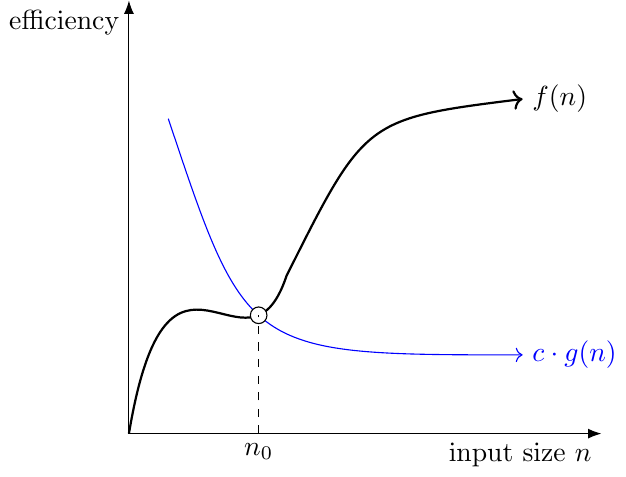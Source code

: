 \documentclass[tikz]{standalone}
\usetikzlibrary{calc, positioning, arrows.meta, shapes, intersections}
\begin{document}
\tikzset{
  arrow/.style = {
    -Latex
  },
  note/.style = {
    align=right
  },
}
\begin{tikzpicture}
  \coordinate (origin) at (0, 0);
  \coordinate (xMax) at (6, 0);
  \coordinate (yMax) at (0, 5.5);

  \node[note, anchor=north east] at (xMax) {input size $n$};
  \node[note, anchor=north east] at (yMax) {efficiency}; 

  \node[note, anchor=west] at (5, 4.25) {$f(n)$};
  \node[note, anchor=west, color=blue] at (5, 1) {$c \cdot g(n)$}; 

  \draw[arrow, name path=xAxis] (origin) -- (xMax);
  \draw[arrow] (origin) -- (yMax);

  \draw[->,thick, name path=f] (0,0)
  .. controls (0.5,3) and (1.5,0.5) .. (2,2)
  .. controls (3, 4) .. (5, 4.25);

  \draw[->, name path=g, color=blue] (0.5, 4)
  .. controls (1.5, 1) .. (5,1);

  \path [name intersections={of=f and g, by=clash}];
  \node[circle] at (clash) {};
  \draw[fill=white] (clash) circle[radius=3pt];
  \coordinate [label=below:{$n_0$}] (n) at (clash |- origin);
  \draw[dashed] (clash |- origin) -- (clash);
  
\end{tikzpicture}
\end{document}